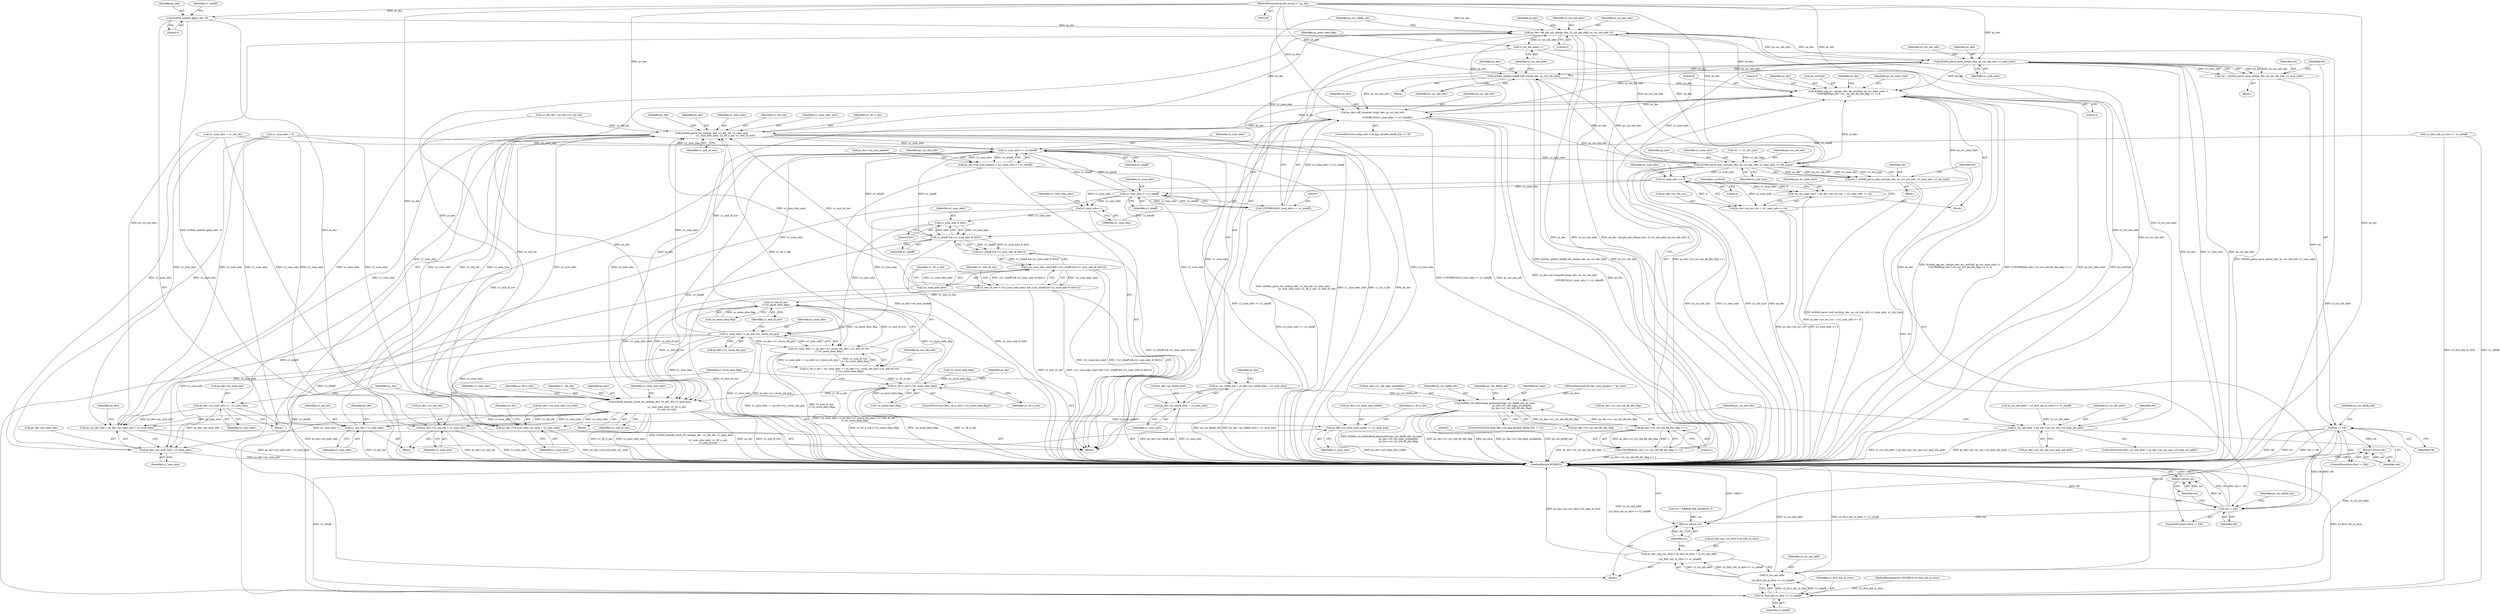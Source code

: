 digraph "0_Android_4a524d3a8ae9aa20c36430008e6bd429443f8f1d_0@API" {
"1000179" [label="(Call,ih264d_update_qp(ps_dec, 0))"];
"1000130" [label="(MethodParameterIn,dec_struct_t * ps_dec)"];
"1000250" [label="(Call,ps_dec->pf_get_mb_info(ps_dec, i2_cur_mb_addr, ps_cur_mb_info, 0))"];
"1000362" [label="(Call,ih264d_parse_ipcm_mb(ps_dec, ps_cur_mb_info, u1_num_mbs))"];
"1000360" [label="(Call,ret = ih264d_parse_ipcm_mb(ps_dec, ps_cur_mb_info, u1_num_mbs))"];
"1000367" [label="(Call,ret != OK)"];
"1000370" [label="(Return,return ret;)"];
"1000387" [label="(Call,ret != OK)"];
"1000390" [label="(Return,return ret;)"];
"1000568" [label="(Return,return ret;)"];
"1000402" [label="(Call,ih264d_update_mbaff_left_nnz(ps_dec, ps_cur_mb_info))"];
"1000425" [label="(Call,ih264d_rep_mv_colz(ps_dec, &s_mvPred, ps_mv_nmb_start, 0,\n (UWORD8)(ps_dec->u1_cur_mb_fld_dec_flag << 1), 4,\n 4))"];
"1000453" [label="(Call,ps_dec->pf_compute_bs(ps_dec, ps_cur_mb_info,\n\n                                      (UWORD16)(u1_num_mbs >> u1_mbaff)))"];
"1000512" [label="(Call,ih264d_parse_tfr_nmb(ps_dec, u1_mb_idx, u1_num_mbs,\n                                     u1_num_mbs_next, u1_tfr_n_mb, u1_end_of_row))"];
"1000226" [label="(Call,ps_cur_mb_info = ps_dec->ps_nmb_info + u1_num_mbs)"];
"1000228" [label="(Call,ps_dec->ps_nmb_info + u1_num_mbs)"];
"1000233" [label="(Call,ps_dec->u4_num_mbs_cur_nmb = u1_num_mbs)"];
"1000242" [label="(Call,u1_num_mbs >> u1_mbaff)"];
"1000238" [label="(Call,ps_dec->u4_num_pmbair = (u1_num_mbs >> u1_mbaff))"];
"1000255" [label="(Call,ps_cur_deblk_mb = ps_dec->ps_deblk_mbn + u1_num_mbs)"];
"1000268" [label="(Call,ih264d_set_deblocking_parameters(ps_cur_deblk_mb, ps_slice,\n                                             ps_dec->u1_mb_ngbr_availablity,\n                                             ps_dec->u1_cur_mb_fld_dec_flag))"];
"1000433" [label="(Call,ps_dec->u1_cur_mb_fld_dec_flag << 1)"];
"1000431" [label="(Call,(UWORD8)(ps_dec->u1_cur_mb_fld_dec_flag << 1))"];
"1000257" [label="(Call,ps_dec->ps_deblk_mbn + u1_num_mbs)"];
"1000381" [label="(Call,ih264d_parse_imb_cavlc(ps_dec, ps_cur_mb_info, u1_num_mbs, u1_mb_type))"];
"1000379" [label="(Call,ret = ih264d_parse_imb_cavlc(ps_dec, ps_cur_mb_info, u1_num_mbs, u1_mb_type))"];
"1000419" [label="(Call,u1_num_mbs << 4)"];
"1000413" [label="(Call,*ps_mv_nmb_start = ps_dec->ps_mv_cur + (u1_num_mbs << 4))"];
"1000415" [label="(Call,ps_dec->ps_mv_cur + (u1_num_mbs << 4))"];
"1000458" [label="(Call,u1_num_mbs >> u1_mbaff)"];
"1000456" [label="(Call,(UWORD16)(u1_num_mbs >> u1_mbaff))"];
"1000461" [label="(Call,u1_num_mbs++)"];
"1000480" [label="(Call,u1_num_mbs & 0x01)"];
"1000478" [label="(Call,u1_mbaff && (u1_num_mbs & 0x01))"];
"1000477" [label="(Call,!(u1_mbaff && (u1_num_mbs & 0x01)))"];
"1000474" [label="(Call,(!u1_num_mbs_next) && (!(u1_mbaff && (u1_num_mbs & 0x01))))"];
"1000472" [label="(Call,u1_end_of_row = (!u1_num_mbs_next) && (!(u1_mbaff && (u1_num_mbs & 0x01))))"];
"1000491" [label="(Call,u1_end_of_row\n || (!uc_more_data_flag))"];
"1000485" [label="(Call,(u1_num_mbs == ps_dec->u1_recon_mb_grp) || u1_end_of_row\n || (!uc_more_data_flag))"];
"1000483" [label="(Call,u1_tfr_n_mb = (u1_num_mbs == ps_dec->u1_recon_mb_grp) || u1_end_of_row\n || (!uc_more_data_flag))"];
"1000502" [label="(Call,u1_tfr_n_mb || (!uc_more_data_flag))"];
"1000526" [label="(Call,ih264d_decode_recon_tfr_nmb(ps_dec, u1_mb_idx, u1_num_mbs,\n\n                                             u1_num_mbs_next, u1_tfr_n_mb,\n                                             u1_end_of_row))"];
"1000533" [label="(Call,ps_dec->u2_total_mbs_coded += u1_num_mbs)"];
"1000543" [label="(Call,u1_mb_idx = u1_num_mbs)"];
"1000546" [label="(Call,ps_dec->u1_mb_idx = u1_num_mbs)"];
"1000565" [label="(Call,u2_first_mb_in_slice << u1_mbaff)"];
"1000563" [label="(Call,i2_cur_mb_addr\n\n - (u2_first_mb_in_slice << u1_mbaff))"];
"1000557" [label="(Call,ps_dec->ps_cur_slice->u4_mbs_in_slice = i2_cur_mb_addr\n\n - (u2_first_mb_in_slice << u1_mbaff))"];
"1000486" [label="(Call,u1_num_mbs == ps_dec->u1_recon_mb_grp)"];
"1000519" [label="(Call,ps_dec->ps_nmb_info +=  u1_num_mbs)"];
"1000405" [label="(Call,i2_cur_mb_addr++)"];
"1000214" [label="(Call,i2_cur_mb_addr > ps_dec->ps_cur_sps->u2_max_mb_addr)"];
"1000404" [label="(Identifier,ps_cur_mb_info)"];
"1000381" [label="(Call,ih264d_parse_imb_cavlc(ps_dec, ps_cur_mb_info, u1_num_mbs, u1_mb_type))"];
"1000244" [label="(Identifier,u1_mbaff)"];
"1000484" [label="(Identifier,u1_tfr_n_mb)"];
"1000228" [label="(Call,ps_dec->ps_nmb_info + u1_num_mbs)"];
"1000180" [label="(Identifier,ps_dec)"];
"1000481" [label="(Identifier,u1_num_mbs)"];
"1000363" [label="(Identifier,ps_dec)"];
"1000566" [label="(Identifier,u2_first_mb_in_slice)"];
"1000235" [label="(Identifier,ps_dec)"];
"1000570" [label="(MethodReturn,WORD32)"];
"1000462" [label="(Identifier,u1_num_mbs)"];
"1000251" [label="(Identifier,ps_dec)"];
"1000386" [label="(ControlStructure,if(ret != OK))"];
"1000472" [label="(Call,u1_end_of_row = (!u1_num_mbs_next) && (!(u1_mbaff && (u1_num_mbs & 0x01))))"];
"1000456" [label="(Call,(UWORD16)(u1_num_mbs >> u1_mbaff))"];
"1000447" [label="(ControlStructure,if(ps_dec->u4_app_disable_deblk_frm == 0))"];
"1000497" [label="(Identifier,ps_cur_mb_info)"];
"1000258" [label="(Call,ps_dec->ps_deblk_mbn)"];
"1000478" [label="(Call,u1_mbaff && (u1_num_mbs & 0x01))"];
"1000411" [label="(Block,)"];
"1000192" [label="(Call,u1_num_mbs = u1_mb_idx)"];
"1000257" [label="(Call,ps_dec->ps_deblk_mbn + u1_num_mbs)"];
"1000239" [label="(Call,ps_dec->u4_num_pmbair)"];
"1000216" [label="(Call,ps_dec->ps_cur_sps->u2_max_mb_addr)"];
"1000370" [label="(Return,return ret;)"];
"1000439" [label="(Literal,4)"];
"1000458" [label="(Call,u1_num_mbs >> u1_mbaff)"];
"1000513" [label="(Identifier,ps_dec)"];
"1000378" [label="(Block,)"];
"1000546" [label="(Call,ps_dec->u1_mb_idx = u1_num_mbs)"];
"1000198" [label="(Call,i2_cur_mb_addr = u2_first_mb_in_slice << u1_mbaff)"];
"1000394" [label="(Identifier,ps_cur_deblk_mb)"];
"1000215" [label="(Identifier,i2_cur_mb_addr)"];
"1000413" [label="(Call,*ps_mv_nmb_start = ps_dec->ps_mv_cur + (u1_num_mbs << 4))"];
"1000486" [label="(Call,u1_num_mbs == ps_dec->u1_recon_mb_grp)"];
"1000364" [label="(Identifier,ps_cur_mb_info)"];
"1000427" [label="(Call,&s_mvPred)"];
"1000567" [label="(Identifier,u1_mbaff)"];
"1000544" [label="(Identifier,u1_mb_idx)"];
"1000551" [label="(Identifier,uc_more_data_flag)"];
"1000488" [label="(Call,ps_dec->u1_recon_mb_grp)"];
"1000543" [label="(Call,u1_mb_idx = u1_num_mbs)"];
"1000181" [label="(Literal,0)"];
"1000455" [label="(Identifier,ps_cur_mb_info)"];
"1000519" [label="(Call,ps_dec->ps_nmb_info +=  u1_num_mbs)"];
"1000477" [label="(Call,!(u1_mbaff && (u1_num_mbs & 0x01)))"];
"1000515" [label="(Identifier,u1_num_mbs)"];
"1000502" [label="(Call,u1_tfr_n_mb || (!uc_more_data_flag))"];
"1000385" [label="(Identifier,u1_mb_type)"];
"1000213" [label="(ControlStructure,if(i2_cur_mb_addr > ps_dec->ps_cur_sps->u2_max_mb_addr))"];
"1000514" [label="(Identifier,u1_mb_idx)"];
"1000424" [label="(Identifier,s_mvPred)"];
"1000226" [label="(Call,ps_cur_mb_info = ps_dec->ps_nmb_info + u1_num_mbs)"];
"1000391" [label="(Identifier,ret)"];
"1000183" [label="(Identifier,u1_mbaff)"];
"1000516" [label="(Identifier,u1_num_mbs_next)"];
"1000242" [label="(Call,u1_num_mbs >> u1_mbaff)"];
"1000408" [label="(Identifier,uc_more_data_flag)"];
"1000265" [label="(Identifier,ps_dec)"];
"1000405" [label="(Call,i2_cur_mb_addr++)"];
"1000261" [label="(Identifier,u1_num_mbs)"];
"1000491" [label="(Call,u1_end_of_row\n || (!uc_more_data_flag))"];
"1000520" [label="(Call,ps_dec->ps_nmb_info)"];
"1000558" [label="(Call,ps_dec->ps_cur_slice->u4_mbs_in_slice)"];
"1000233" [label="(Call,ps_dec->u4_num_mbs_cur_nmb = u1_num_mbs)"];
"1000512" [label="(Call,ih264d_parse_tfr_nmb(ps_dec, u1_mb_idx, u1_num_mbs,\n                                     u1_num_mbs_next, u1_tfr_n_mb, u1_end_of_row))"];
"1000232" [label="(Identifier,u1_num_mbs)"];
"1000240" [label="(Identifier,ps_dec)"];
"1000222" [label="(Call,ret = ERROR_MB_ADDRESS_T)"];
"1000415" [label="(Call,ps_dec->ps_mv_cur + (u1_num_mbs << 4))"];
"1000475" [label="(Call,!u1_num_mbs_next)"];
"1000229" [label="(Call,ps_dec->ps_nmb_info)"];
"1000252" [label="(Identifier,i2_cur_mb_addr)"];
"1000274" [label="(Call,ps_dec->u1_cur_mb_fld_dec_flag)"];
"1000366" [label="(ControlStructure,if(ret != OK))"];
"1000557" [label="(Call,ps_dec->ps_cur_slice->u4_mbs_in_slice = i2_cur_mb_addr\n\n - (u2_first_mb_in_slice << u1_mbaff))"];
"1000431" [label="(Call,(UWORD8)(ps_dec->u1_cur_mb_fld_dec_flag << 1))"];
"1000532" [label="(Identifier,u1_end_of_row)"];
"1000473" [label="(Identifier,u1_end_of_row)"];
"1000238" [label="(Call,ps_dec->u4_num_pmbair = (u1_num_mbs >> u1_mbaff))"];
"1000132" [label="(MethodParameterIn,UWORD16 u2_first_mb_in_slice)"];
"1000214" [label="(Call,i2_cur_mb_addr > ps_dec->ps_cur_sps->u2_max_mb_addr)"];
"1000204" [label="(Block,)"];
"1000430" [label="(Literal,0)"];
"1000234" [label="(Call,ps_dec->u4_num_mbs_cur_nmb)"];
"1000269" [label="(Identifier,ps_cur_deblk_mb)"];
"1000474" [label="(Call,(!u1_num_mbs_next) && (!(u1_mbaff && (u1_num_mbs & 0x01))))"];
"1000255" [label="(Call,ps_cur_deblk_mb = ps_dec->ps_deblk_mbn + u1_num_mbs)"];
"1000256" [label="(Identifier,ps_cur_deblk_mb)"];
"1000352" [label="(Block,)"];
"1000460" [label="(Identifier,u1_mbaff)"];
"1000279" [label="(Identifier,ps_cur_deblk_mb)"];
"1000250" [label="(Call,ps_dec->pf_get_mb_info(ps_dec, i2_cur_mb_addr, ps_cur_mb_info, 0))"];
"1000459" [label="(Identifier,u1_num_mbs)"];
"1000501" [label="(ControlStructure,if(u1_tfr_n_mb || (!uc_more_data_flag)))"];
"1000499" [label="(Call,!uc_more_data_flag)"];
"1000416" [label="(Call,ps_dec->ps_mv_cur)"];
"1000503" [label="(Identifier,u1_tfr_n_mb)"];
"1000569" [label="(Identifier,ret)"];
"1000262" [label="(ControlStructure,if(ps_dec->u4_app_disable_deblk_frm == 0))"];
"1000426" [label="(Identifier,ps_dec)"];
"1000550" [label="(Identifier,u1_num_mbs)"];
"1000365" [label="(Identifier,u1_num_mbs)"];
"1000483" [label="(Call,u1_tfr_n_mb = (u1_num_mbs == ps_dec->u1_recon_mb_grp) || u1_end_of_row\n || (!uc_more_data_flag))"];
"1000438" [label="(Literal,4)"];
"1000362" [label="(Call,ih264d_parse_ipcm_mb(ps_dec, ps_cur_mb_info, u1_num_mbs))"];
"1000563" [label="(Call,i2_cur_mb_addr\n\n - (u2_first_mb_in_slice << u1_mbaff))"];
"1000565" [label="(Call,u2_first_mb_in_slice << u1_mbaff)"];
"1000237" [label="(Identifier,u1_num_mbs)"];
"1000268" [label="(Call,ih264d_set_deblocking_parameters(ps_cur_deblk_mb, ps_slice,\n                                             ps_dec->u1_mb_ngbr_availablity,\n                                             ps_dec->u1_cur_mb_fld_dec_flag))"];
"1000537" [label="(Identifier,u1_num_mbs)"];
"1000443" [label="(Identifier,ps_dec)"];
"1000504" [label="(Call,!uc_more_data_flag)"];
"1000387" [label="(Call,ret != OK)"];
"1000539" [label="(Identifier,u1_tfr_n_mb)"];
"1000545" [label="(Identifier,u1_num_mbs)"];
"1000253" [label="(Identifier,ps_cur_mb_info)"];
"1000374" [label="(Identifier,ps_cur_deblk_mb)"];
"1000270" [label="(Identifier,ps_slice)"];
"1000223" [label="(Identifier,ret)"];
"1000464" [label="(Identifier,u1_num_mbs_next)"];
"1000421" [label="(Literal,4)"];
"1000254" [label="(Literal,0)"];
"1000349" [label="(Call,25 == u1_mb_type)"];
"1000383" [label="(Identifier,ps_cur_mb_info)"];
"1000493" [label="(Call,!uc_more_data_flag)"];
"1000511" [label="(Block,)"];
"1000382" [label="(Identifier,ps_dec)"];
"1000530" [label="(Identifier,u1_num_mbs_next)"];
"1000425" [label="(Call,ih264d_rep_mv_colz(ps_dec, &s_mvPred, ps_mv_nmb_start, 0,\n (UWORD8)(ps_dec->u1_cur_mb_fld_dec_flag << 1), 4,\n 4))"];
"1000371" [label="(Identifier,ret)"];
"1000367" [label="(Call,ret != OK)"];
"1000492" [label="(Identifier,u1_end_of_row)"];
"1000187" [label="(Call,u1_mb_idx = ps_dec->u1_mb_idx)"];
"1000564" [label="(Identifier,i2_cur_mb_addr)"];
"1000479" [label="(Identifier,u1_mbaff)"];
"1000414" [label="(Identifier,ps_mv_nmb_start)"];
"1000547" [label="(Call,ps_dec->u1_mb_idx)"];
"1000433" [label="(Call,ps_dec->u1_cur_mb_fld_dec_flag << 1)"];
"1000437" [label="(Literal,1)"];
"1000360" [label="(Call,ret = ih264d_parse_ipcm_mb(ps_dec, ps_cur_mb_info, u1_num_mbs))"];
"1000509" [label="(Identifier,ps_dec)"];
"1000390" [label="(Return,return ret;)"];
"1000403" [label="(Identifier,ps_dec)"];
"1000548" [label="(Identifier,ps_dec)"];
"1000487" [label="(Identifier,u1_num_mbs)"];
"1000380" [label="(Identifier,ret)"];
"1000454" [label="(Identifier,ps_dec)"];
"1000243" [label="(Identifier,u1_num_mbs)"];
"1000506" [label="(Block,)"];
"1000361" [label="(Identifier,ret)"];
"1000529" [label="(Identifier,u1_num_mbs)"];
"1000533" [label="(Call,ps_dec->u2_total_mbs_coded += u1_num_mbs)"];
"1000480" [label="(Call,u1_num_mbs & 0x01)"];
"1000531" [label="(Identifier,u1_tfr_n_mb)"];
"1000369" [label="(Identifier,OK)"];
"1000384" [label="(Identifier,u1_num_mbs)"];
"1000526" [label="(Call,ih264d_decode_recon_tfr_nmb(ps_dec, u1_mb_idx, u1_num_mbs,\n\n                                             u1_num_mbs_next, u1_tfr_n_mb,\n                                             u1_end_of_row))"];
"1000534" [label="(Call,ps_dec->u2_total_mbs_coded)"];
"1000200" [label="(Call,u2_first_mb_in_slice << u1_mbaff)"];
"1000528" [label="(Identifier,u1_mb_idx)"];
"1000227" [label="(Identifier,ps_cur_mb_info)"];
"1000527" [label="(Identifier,ps_dec)"];
"1000525" [label="(Block,)"];
"1000517" [label="(Identifier,u1_tfr_n_mb)"];
"1000406" [label="(Identifier,i2_cur_mb_addr)"];
"1000131" [label="(MethodParameterIn,dec_slice_params_t * ps_slice)"];
"1000133" [label="(Block,)"];
"1000485" [label="(Call,(u1_num_mbs == ps_dec->u1_recon_mb_grp) || u1_end_of_row\n || (!uc_more_data_flag))"];
"1000401" [label="(Block,)"];
"1000523" [label="(Identifier,u1_num_mbs)"];
"1000429" [label="(Identifier,ps_mv_nmb_start)"];
"1000271" [label="(Call,ps_dec->u1_mb_ngbr_availablity)"];
"1000540" [label="(Call,u1_num_mbs = 0)"];
"1000461" [label="(Call,u1_num_mbs++)"];
"1000420" [label="(Identifier,u1_num_mbs)"];
"1000247" [label="(Identifier,ps_cur_mb_info)"];
"1000521" [label="(Identifier,ps_dec)"];
"1000535" [label="(Identifier,ps_dec)"];
"1000453" [label="(Call,ps_dec->pf_compute_bs(ps_dec, ps_cur_mb_info,\n\n                                      (UWORD16)(u1_num_mbs >> u1_mbaff)))"];
"1000419" [label="(Call,u1_num_mbs << 4)"];
"1000482" [label="(Literal,0x01)"];
"1000388" [label="(Identifier,ret)"];
"1000130" [label="(MethodParameterIn,dec_struct_t * ps_dec)"];
"1000389" [label="(Identifier,OK)"];
"1000434" [label="(Call,ps_dec->u1_cur_mb_fld_dec_flag)"];
"1000402" [label="(Call,ih264d_update_mbaff_left_nnz(ps_dec, ps_cur_mb_info))"];
"1000568" [label="(Return,return ret;)"];
"1000179" [label="(Call,ih264d_update_qp(ps_dec, 0))"];
"1000379" [label="(Call,ret = ih264d_parse_imb_cavlc(ps_dec, ps_cur_mb_info, u1_num_mbs, u1_mb_type))"];
"1000368" [label="(Identifier,ret)"];
"1000518" [label="(Identifier,u1_end_of_row)"];
"1000179" -> "1000133"  [label="AST: "];
"1000179" -> "1000181"  [label="CFG: "];
"1000180" -> "1000179"  [label="AST: "];
"1000181" -> "1000179"  [label="AST: "];
"1000183" -> "1000179"  [label="CFG: "];
"1000179" -> "1000570"  [label="DDG: ih264d_update_qp(ps_dec, 0)"];
"1000179" -> "1000570"  [label="DDG: ps_dec"];
"1000130" -> "1000179"  [label="DDG: ps_dec"];
"1000179" -> "1000250"  [label="DDG: ps_dec"];
"1000130" -> "1000129"  [label="AST: "];
"1000130" -> "1000570"  [label="DDG: ps_dec"];
"1000130" -> "1000250"  [label="DDG: ps_dec"];
"1000130" -> "1000362"  [label="DDG: ps_dec"];
"1000130" -> "1000381"  [label="DDG: ps_dec"];
"1000130" -> "1000402"  [label="DDG: ps_dec"];
"1000130" -> "1000425"  [label="DDG: ps_dec"];
"1000130" -> "1000453"  [label="DDG: ps_dec"];
"1000130" -> "1000512"  [label="DDG: ps_dec"];
"1000130" -> "1000526"  [label="DDG: ps_dec"];
"1000250" -> "1000204"  [label="AST: "];
"1000250" -> "1000254"  [label="CFG: "];
"1000251" -> "1000250"  [label="AST: "];
"1000252" -> "1000250"  [label="AST: "];
"1000253" -> "1000250"  [label="AST: "];
"1000254" -> "1000250"  [label="AST: "];
"1000256" -> "1000250"  [label="CFG: "];
"1000250" -> "1000570"  [label="DDG: ps_dec"];
"1000250" -> "1000570"  [label="DDG: ps_cur_mb_info"];
"1000250" -> "1000570"  [label="DDG: i2_cur_mb_addr"];
"1000250" -> "1000570"  [label="DDG: ps_dec->pf_get_mb_info(ps_dec, i2_cur_mb_addr, ps_cur_mb_info, 0)"];
"1000512" -> "1000250"  [label="DDG: ps_dec"];
"1000425" -> "1000250"  [label="DDG: ps_dec"];
"1000526" -> "1000250"  [label="DDG: ps_dec"];
"1000453" -> "1000250"  [label="DDG: ps_dec"];
"1000214" -> "1000250"  [label="DDG: i2_cur_mb_addr"];
"1000226" -> "1000250"  [label="DDG: ps_cur_mb_info"];
"1000250" -> "1000362"  [label="DDG: ps_dec"];
"1000250" -> "1000362"  [label="DDG: ps_cur_mb_info"];
"1000250" -> "1000381"  [label="DDG: ps_dec"];
"1000250" -> "1000381"  [label="DDG: ps_cur_mb_info"];
"1000250" -> "1000405"  [label="DDG: i2_cur_mb_addr"];
"1000362" -> "1000360"  [label="AST: "];
"1000362" -> "1000365"  [label="CFG: "];
"1000363" -> "1000362"  [label="AST: "];
"1000364" -> "1000362"  [label="AST: "];
"1000365" -> "1000362"  [label="AST: "];
"1000360" -> "1000362"  [label="CFG: "];
"1000362" -> "1000570"  [label="DDG: u1_num_mbs"];
"1000362" -> "1000570"  [label="DDG: ps_cur_mb_info"];
"1000362" -> "1000570"  [label="DDG: ps_dec"];
"1000362" -> "1000360"  [label="DDG: ps_dec"];
"1000362" -> "1000360"  [label="DDG: ps_cur_mb_info"];
"1000362" -> "1000360"  [label="DDG: u1_num_mbs"];
"1000242" -> "1000362"  [label="DDG: u1_num_mbs"];
"1000362" -> "1000402"  [label="DDG: ps_dec"];
"1000362" -> "1000402"  [label="DDG: ps_cur_mb_info"];
"1000362" -> "1000419"  [label="DDG: u1_num_mbs"];
"1000362" -> "1000425"  [label="DDG: ps_dec"];
"1000362" -> "1000453"  [label="DDG: ps_cur_mb_info"];
"1000360" -> "1000352"  [label="AST: "];
"1000361" -> "1000360"  [label="AST: "];
"1000368" -> "1000360"  [label="CFG: "];
"1000360" -> "1000570"  [label="DDG: ih264d_parse_ipcm_mb(ps_dec, ps_cur_mb_info, u1_num_mbs)"];
"1000360" -> "1000367"  [label="DDG: ret"];
"1000367" -> "1000366"  [label="AST: "];
"1000367" -> "1000369"  [label="CFG: "];
"1000368" -> "1000367"  [label="AST: "];
"1000369" -> "1000367"  [label="AST: "];
"1000371" -> "1000367"  [label="CFG: "];
"1000374" -> "1000367"  [label="CFG: "];
"1000367" -> "1000570"  [label="DDG: OK"];
"1000367" -> "1000570"  [label="DDG: ret"];
"1000367" -> "1000570"  [label="DDG: ret != OK"];
"1000387" -> "1000367"  [label="DDG: OK"];
"1000367" -> "1000370"  [label="DDG: ret"];
"1000367" -> "1000387"  [label="DDG: OK"];
"1000367" -> "1000568"  [label="DDG: ret"];
"1000370" -> "1000366"  [label="AST: "];
"1000370" -> "1000371"  [label="CFG: "];
"1000371" -> "1000370"  [label="AST: "];
"1000570" -> "1000370"  [label="CFG: "];
"1000370" -> "1000570"  [label="DDG: <RET>"];
"1000371" -> "1000370"  [label="DDG: ret"];
"1000387" -> "1000386"  [label="AST: "];
"1000387" -> "1000389"  [label="CFG: "];
"1000388" -> "1000387"  [label="AST: "];
"1000389" -> "1000387"  [label="AST: "];
"1000391" -> "1000387"  [label="CFG: "];
"1000394" -> "1000387"  [label="CFG: "];
"1000387" -> "1000570"  [label="DDG: OK"];
"1000387" -> "1000570"  [label="DDG: ret"];
"1000387" -> "1000570"  [label="DDG: ret != OK"];
"1000379" -> "1000387"  [label="DDG: ret"];
"1000387" -> "1000390"  [label="DDG: ret"];
"1000387" -> "1000568"  [label="DDG: ret"];
"1000390" -> "1000386"  [label="AST: "];
"1000390" -> "1000391"  [label="CFG: "];
"1000391" -> "1000390"  [label="AST: "];
"1000570" -> "1000390"  [label="CFG: "];
"1000390" -> "1000570"  [label="DDG: <RET>"];
"1000391" -> "1000390"  [label="DDG: ret"];
"1000568" -> "1000133"  [label="AST: "];
"1000568" -> "1000569"  [label="CFG: "];
"1000569" -> "1000568"  [label="AST: "];
"1000570" -> "1000568"  [label="CFG: "];
"1000568" -> "1000570"  [label="DDG: <RET>"];
"1000569" -> "1000568"  [label="DDG: ret"];
"1000222" -> "1000568"  [label="DDG: ret"];
"1000402" -> "1000401"  [label="AST: "];
"1000402" -> "1000404"  [label="CFG: "];
"1000403" -> "1000402"  [label="AST: "];
"1000404" -> "1000402"  [label="AST: "];
"1000406" -> "1000402"  [label="CFG: "];
"1000402" -> "1000570"  [label="DDG: ps_cur_mb_info"];
"1000402" -> "1000570"  [label="DDG: ih264d_update_mbaff_left_nnz(ps_dec, ps_cur_mb_info)"];
"1000381" -> "1000402"  [label="DDG: ps_dec"];
"1000381" -> "1000402"  [label="DDG: ps_cur_mb_info"];
"1000402" -> "1000425"  [label="DDG: ps_dec"];
"1000402" -> "1000453"  [label="DDG: ps_cur_mb_info"];
"1000425" -> "1000411"  [label="AST: "];
"1000425" -> "1000439"  [label="CFG: "];
"1000426" -> "1000425"  [label="AST: "];
"1000427" -> "1000425"  [label="AST: "];
"1000429" -> "1000425"  [label="AST: "];
"1000430" -> "1000425"  [label="AST: "];
"1000431" -> "1000425"  [label="AST: "];
"1000438" -> "1000425"  [label="AST: "];
"1000439" -> "1000425"  [label="AST: "];
"1000443" -> "1000425"  [label="CFG: "];
"1000425" -> "1000570"  [label="DDG: &s_mvPred"];
"1000425" -> "1000570"  [label="DDG: ps_dec"];
"1000425" -> "1000570"  [label="DDG: ih264d_rep_mv_colz(ps_dec, &s_mvPred, ps_mv_nmb_start, 0,\n (UWORD8)(ps_dec->u1_cur_mb_fld_dec_flag << 1), 4,\n 4)"];
"1000425" -> "1000570"  [label="DDG: (UWORD8)(ps_dec->u1_cur_mb_fld_dec_flag << 1)"];
"1000425" -> "1000570"  [label="DDG: ps_mv_nmb_start"];
"1000381" -> "1000425"  [label="DDG: ps_dec"];
"1000413" -> "1000425"  [label="DDG: ps_mv_nmb_start"];
"1000431" -> "1000425"  [label="DDG: ps_dec->u1_cur_mb_fld_dec_flag << 1"];
"1000425" -> "1000453"  [label="DDG: ps_dec"];
"1000425" -> "1000512"  [label="DDG: ps_dec"];
"1000425" -> "1000526"  [label="DDG: ps_dec"];
"1000453" -> "1000447"  [label="AST: "];
"1000453" -> "1000456"  [label="CFG: "];
"1000454" -> "1000453"  [label="AST: "];
"1000455" -> "1000453"  [label="AST: "];
"1000456" -> "1000453"  [label="AST: "];
"1000462" -> "1000453"  [label="CFG: "];
"1000453" -> "1000570"  [label="DDG: ps_cur_mb_info"];
"1000453" -> "1000570"  [label="DDG: ps_dec->pf_compute_bs(ps_dec, ps_cur_mb_info,\n\n                                      (UWORD16)(u1_num_mbs >> u1_mbaff))"];
"1000453" -> "1000570"  [label="DDG: ps_dec"];
"1000453" -> "1000570"  [label="DDG: (UWORD16)(u1_num_mbs >> u1_mbaff)"];
"1000381" -> "1000453"  [label="DDG: ps_cur_mb_info"];
"1000456" -> "1000453"  [label="DDG: u1_num_mbs >> u1_mbaff"];
"1000453" -> "1000512"  [label="DDG: ps_dec"];
"1000453" -> "1000526"  [label="DDG: ps_dec"];
"1000512" -> "1000511"  [label="AST: "];
"1000512" -> "1000518"  [label="CFG: "];
"1000513" -> "1000512"  [label="AST: "];
"1000514" -> "1000512"  [label="AST: "];
"1000515" -> "1000512"  [label="AST: "];
"1000516" -> "1000512"  [label="AST: "];
"1000517" -> "1000512"  [label="AST: "];
"1000518" -> "1000512"  [label="AST: "];
"1000521" -> "1000512"  [label="CFG: "];
"1000512" -> "1000570"  [label="DDG: ps_dec"];
"1000512" -> "1000570"  [label="DDG: u1_end_of_row"];
"1000512" -> "1000570"  [label="DDG: u1_num_mbs_next"];
"1000512" -> "1000570"  [label="DDG: ih264d_parse_tfr_nmb(ps_dec, u1_mb_idx, u1_num_mbs,\n                                     u1_num_mbs_next, u1_tfr_n_mb, u1_end_of_row)"];
"1000512" -> "1000570"  [label="DDG: u1_tfr_n_mb"];
"1000512" -> "1000226"  [label="DDG: u1_num_mbs"];
"1000512" -> "1000228"  [label="DDG: u1_num_mbs"];
"1000512" -> "1000233"  [label="DDG: u1_num_mbs"];
"1000512" -> "1000242"  [label="DDG: u1_num_mbs"];
"1000543" -> "1000512"  [label="DDG: u1_mb_idx"];
"1000187" -> "1000512"  [label="DDG: u1_mb_idx"];
"1000486" -> "1000512"  [label="DDG: u1_num_mbs"];
"1000475" -> "1000512"  [label="DDG: u1_num_mbs_next"];
"1000502" -> "1000512"  [label="DDG: u1_tfr_n_mb"];
"1000472" -> "1000512"  [label="DDG: u1_end_of_row"];
"1000491" -> "1000512"  [label="DDG: u1_end_of_row"];
"1000512" -> "1000519"  [label="DDG: u1_num_mbs"];
"1000512" -> "1000533"  [label="DDG: u1_num_mbs"];
"1000512" -> "1000543"  [label="DDG: u1_num_mbs"];
"1000512" -> "1000546"  [label="DDG: u1_num_mbs"];
"1000226" -> "1000204"  [label="AST: "];
"1000226" -> "1000228"  [label="CFG: "];
"1000227" -> "1000226"  [label="AST: "];
"1000228" -> "1000226"  [label="AST: "];
"1000235" -> "1000226"  [label="CFG: "];
"1000226" -> "1000570"  [label="DDG: ps_dec->ps_nmb_info + u1_num_mbs"];
"1000519" -> "1000226"  [label="DDG: ps_dec->ps_nmb_info"];
"1000192" -> "1000226"  [label="DDG: u1_num_mbs"];
"1000486" -> "1000226"  [label="DDG: u1_num_mbs"];
"1000540" -> "1000226"  [label="DDG: u1_num_mbs"];
"1000526" -> "1000226"  [label="DDG: u1_num_mbs"];
"1000228" -> "1000232"  [label="CFG: "];
"1000229" -> "1000228"  [label="AST: "];
"1000232" -> "1000228"  [label="AST: "];
"1000228" -> "1000570"  [label="DDG: ps_dec->ps_nmb_info"];
"1000519" -> "1000228"  [label="DDG: ps_dec->ps_nmb_info"];
"1000192" -> "1000228"  [label="DDG: u1_num_mbs"];
"1000486" -> "1000228"  [label="DDG: u1_num_mbs"];
"1000540" -> "1000228"  [label="DDG: u1_num_mbs"];
"1000526" -> "1000228"  [label="DDG: u1_num_mbs"];
"1000233" -> "1000204"  [label="AST: "];
"1000233" -> "1000237"  [label="CFG: "];
"1000234" -> "1000233"  [label="AST: "];
"1000237" -> "1000233"  [label="AST: "];
"1000240" -> "1000233"  [label="CFG: "];
"1000233" -> "1000570"  [label="DDG: ps_dec->u4_num_mbs_cur_nmb"];
"1000192" -> "1000233"  [label="DDG: u1_num_mbs"];
"1000486" -> "1000233"  [label="DDG: u1_num_mbs"];
"1000540" -> "1000233"  [label="DDG: u1_num_mbs"];
"1000526" -> "1000233"  [label="DDG: u1_num_mbs"];
"1000242" -> "1000238"  [label="AST: "];
"1000242" -> "1000244"  [label="CFG: "];
"1000243" -> "1000242"  [label="AST: "];
"1000244" -> "1000242"  [label="AST: "];
"1000238" -> "1000242"  [label="CFG: "];
"1000242" -> "1000570"  [label="DDG: u1_mbaff"];
"1000242" -> "1000238"  [label="DDG: u1_num_mbs"];
"1000242" -> "1000238"  [label="DDG: u1_mbaff"];
"1000192" -> "1000242"  [label="DDG: u1_num_mbs"];
"1000486" -> "1000242"  [label="DDG: u1_num_mbs"];
"1000540" -> "1000242"  [label="DDG: u1_num_mbs"];
"1000526" -> "1000242"  [label="DDG: u1_num_mbs"];
"1000458" -> "1000242"  [label="DDG: u1_mbaff"];
"1000478" -> "1000242"  [label="DDG: u1_mbaff"];
"1000200" -> "1000242"  [label="DDG: u1_mbaff"];
"1000242" -> "1000255"  [label="DDG: u1_num_mbs"];
"1000242" -> "1000257"  [label="DDG: u1_num_mbs"];
"1000242" -> "1000381"  [label="DDG: u1_num_mbs"];
"1000242" -> "1000458"  [label="DDG: u1_mbaff"];
"1000242" -> "1000478"  [label="DDG: u1_mbaff"];
"1000242" -> "1000565"  [label="DDG: u1_mbaff"];
"1000238" -> "1000204"  [label="AST: "];
"1000239" -> "1000238"  [label="AST: "];
"1000247" -> "1000238"  [label="CFG: "];
"1000238" -> "1000570"  [label="DDG: ps_dec->u4_num_pmbair"];
"1000238" -> "1000570"  [label="DDG: u1_num_mbs >> u1_mbaff"];
"1000255" -> "1000204"  [label="AST: "];
"1000255" -> "1000257"  [label="CFG: "];
"1000256" -> "1000255"  [label="AST: "];
"1000257" -> "1000255"  [label="AST: "];
"1000265" -> "1000255"  [label="CFG: "];
"1000255" -> "1000570"  [label="DDG: ps_dec->ps_deblk_mbn + u1_num_mbs"];
"1000255" -> "1000570"  [label="DDG: ps_cur_deblk_mb"];
"1000255" -> "1000268"  [label="DDG: ps_cur_deblk_mb"];
"1000268" -> "1000262"  [label="AST: "];
"1000268" -> "1000274"  [label="CFG: "];
"1000269" -> "1000268"  [label="AST: "];
"1000270" -> "1000268"  [label="AST: "];
"1000271" -> "1000268"  [label="AST: "];
"1000274" -> "1000268"  [label="AST: "];
"1000279" -> "1000268"  [label="CFG: "];
"1000268" -> "1000570"  [label="DDG: ps_cur_deblk_mb"];
"1000268" -> "1000570"  [label="DDG: ih264d_set_deblocking_parameters(ps_cur_deblk_mb, ps_slice,\n                                             ps_dec->u1_mb_ngbr_availablity,\n                                             ps_dec->u1_cur_mb_fld_dec_flag)"];
"1000268" -> "1000570"  [label="DDG: ps_dec->u1_cur_mb_fld_dec_flag"];
"1000268" -> "1000570"  [label="DDG: ps_slice"];
"1000268" -> "1000570"  [label="DDG: ps_dec->u1_mb_ngbr_availablity"];
"1000131" -> "1000268"  [label="DDG: ps_slice"];
"1000433" -> "1000268"  [label="DDG: ps_dec->u1_cur_mb_fld_dec_flag"];
"1000268" -> "1000433"  [label="DDG: ps_dec->u1_cur_mb_fld_dec_flag"];
"1000433" -> "1000431"  [label="AST: "];
"1000433" -> "1000437"  [label="CFG: "];
"1000434" -> "1000433"  [label="AST: "];
"1000437" -> "1000433"  [label="AST: "];
"1000431" -> "1000433"  [label="CFG: "];
"1000433" -> "1000570"  [label="DDG: ps_dec->u1_cur_mb_fld_dec_flag"];
"1000433" -> "1000431"  [label="DDG: ps_dec->u1_cur_mb_fld_dec_flag"];
"1000433" -> "1000431"  [label="DDG: 1"];
"1000432" -> "1000431"  [label="AST: "];
"1000438" -> "1000431"  [label="CFG: "];
"1000431" -> "1000570"  [label="DDG: ps_dec->u1_cur_mb_fld_dec_flag << 1"];
"1000257" -> "1000261"  [label="CFG: "];
"1000258" -> "1000257"  [label="AST: "];
"1000261" -> "1000257"  [label="AST: "];
"1000257" -> "1000570"  [label="DDG: ps_dec->ps_deblk_mbn"];
"1000257" -> "1000570"  [label="DDG: u1_num_mbs"];
"1000381" -> "1000379"  [label="AST: "];
"1000381" -> "1000385"  [label="CFG: "];
"1000382" -> "1000381"  [label="AST: "];
"1000383" -> "1000381"  [label="AST: "];
"1000384" -> "1000381"  [label="AST: "];
"1000385" -> "1000381"  [label="AST: "];
"1000379" -> "1000381"  [label="CFG: "];
"1000381" -> "1000570"  [label="DDG: ps_cur_mb_info"];
"1000381" -> "1000570"  [label="DDG: u1_num_mbs"];
"1000381" -> "1000570"  [label="DDG: ps_dec"];
"1000381" -> "1000570"  [label="DDG: u1_mb_type"];
"1000381" -> "1000379"  [label="DDG: ps_dec"];
"1000381" -> "1000379"  [label="DDG: ps_cur_mb_info"];
"1000381" -> "1000379"  [label="DDG: u1_num_mbs"];
"1000381" -> "1000379"  [label="DDG: u1_mb_type"];
"1000349" -> "1000381"  [label="DDG: u1_mb_type"];
"1000381" -> "1000419"  [label="DDG: u1_num_mbs"];
"1000379" -> "1000378"  [label="AST: "];
"1000380" -> "1000379"  [label="AST: "];
"1000388" -> "1000379"  [label="CFG: "];
"1000379" -> "1000570"  [label="DDG: ih264d_parse_imb_cavlc(ps_dec, ps_cur_mb_info, u1_num_mbs, u1_mb_type)"];
"1000419" -> "1000415"  [label="AST: "];
"1000419" -> "1000421"  [label="CFG: "];
"1000420" -> "1000419"  [label="AST: "];
"1000421" -> "1000419"  [label="AST: "];
"1000415" -> "1000419"  [label="CFG: "];
"1000419" -> "1000413"  [label="DDG: u1_num_mbs"];
"1000419" -> "1000413"  [label="DDG: 4"];
"1000419" -> "1000415"  [label="DDG: u1_num_mbs"];
"1000419" -> "1000415"  [label="DDG: 4"];
"1000419" -> "1000458"  [label="DDG: u1_num_mbs"];
"1000419" -> "1000461"  [label="DDG: u1_num_mbs"];
"1000413" -> "1000411"  [label="AST: "];
"1000413" -> "1000415"  [label="CFG: "];
"1000414" -> "1000413"  [label="AST: "];
"1000415" -> "1000413"  [label="AST: "];
"1000424" -> "1000413"  [label="CFG: "];
"1000413" -> "1000570"  [label="DDG: ps_dec->ps_mv_cur + (u1_num_mbs << 4)"];
"1000416" -> "1000415"  [label="AST: "];
"1000415" -> "1000570"  [label="DDG: ps_dec->ps_mv_cur"];
"1000415" -> "1000570"  [label="DDG: u1_num_mbs << 4"];
"1000458" -> "1000456"  [label="AST: "];
"1000458" -> "1000460"  [label="CFG: "];
"1000459" -> "1000458"  [label="AST: "];
"1000460" -> "1000458"  [label="AST: "];
"1000456" -> "1000458"  [label="CFG: "];
"1000458" -> "1000456"  [label="DDG: u1_num_mbs"];
"1000458" -> "1000456"  [label="DDG: u1_mbaff"];
"1000458" -> "1000461"  [label="DDG: u1_num_mbs"];
"1000458" -> "1000478"  [label="DDG: u1_mbaff"];
"1000458" -> "1000565"  [label="DDG: u1_mbaff"];
"1000457" -> "1000456"  [label="AST: "];
"1000456" -> "1000570"  [label="DDG: u1_num_mbs >> u1_mbaff"];
"1000461" -> "1000204"  [label="AST: "];
"1000461" -> "1000462"  [label="CFG: "];
"1000462" -> "1000461"  [label="AST: "];
"1000464" -> "1000461"  [label="CFG: "];
"1000461" -> "1000480"  [label="DDG: u1_num_mbs"];
"1000461" -> "1000486"  [label="DDG: u1_num_mbs"];
"1000480" -> "1000478"  [label="AST: "];
"1000480" -> "1000482"  [label="CFG: "];
"1000481" -> "1000480"  [label="AST: "];
"1000482" -> "1000480"  [label="AST: "];
"1000478" -> "1000480"  [label="CFG: "];
"1000480" -> "1000478"  [label="DDG: u1_num_mbs"];
"1000480" -> "1000478"  [label="DDG: 0x01"];
"1000480" -> "1000486"  [label="DDG: u1_num_mbs"];
"1000478" -> "1000477"  [label="AST: "];
"1000478" -> "1000479"  [label="CFG: "];
"1000479" -> "1000478"  [label="AST: "];
"1000477" -> "1000478"  [label="CFG: "];
"1000478" -> "1000570"  [label="DDG: u1_num_mbs & 0x01"];
"1000478" -> "1000477"  [label="DDG: u1_mbaff"];
"1000478" -> "1000477"  [label="DDG: u1_num_mbs & 0x01"];
"1000478" -> "1000565"  [label="DDG: u1_mbaff"];
"1000477" -> "1000474"  [label="AST: "];
"1000474" -> "1000477"  [label="CFG: "];
"1000477" -> "1000570"  [label="DDG: u1_mbaff && (u1_num_mbs & 0x01)"];
"1000477" -> "1000474"  [label="DDG: u1_mbaff && (u1_num_mbs & 0x01)"];
"1000474" -> "1000472"  [label="AST: "];
"1000474" -> "1000475"  [label="CFG: "];
"1000475" -> "1000474"  [label="AST: "];
"1000472" -> "1000474"  [label="CFG: "];
"1000474" -> "1000570"  [label="DDG: !(u1_mbaff && (u1_num_mbs & 0x01))"];
"1000474" -> "1000570"  [label="DDG: !u1_num_mbs_next"];
"1000474" -> "1000472"  [label="DDG: !u1_num_mbs_next"];
"1000474" -> "1000472"  [label="DDG: !(u1_mbaff && (u1_num_mbs & 0x01))"];
"1000475" -> "1000474"  [label="DDG: u1_num_mbs_next"];
"1000472" -> "1000204"  [label="AST: "];
"1000473" -> "1000472"  [label="AST: "];
"1000484" -> "1000472"  [label="CFG: "];
"1000472" -> "1000570"  [label="DDG: (!u1_num_mbs_next) && (!(u1_mbaff && (u1_num_mbs & 0x01)))"];
"1000472" -> "1000570"  [label="DDG: u1_end_of_row"];
"1000472" -> "1000491"  [label="DDG: u1_end_of_row"];
"1000472" -> "1000526"  [label="DDG: u1_end_of_row"];
"1000491" -> "1000485"  [label="AST: "];
"1000491" -> "1000492"  [label="CFG: "];
"1000491" -> "1000493"  [label="CFG: "];
"1000492" -> "1000491"  [label="AST: "];
"1000493" -> "1000491"  [label="AST: "];
"1000485" -> "1000491"  [label="CFG: "];
"1000491" -> "1000570"  [label="DDG: u1_end_of_row"];
"1000491" -> "1000485"  [label="DDG: u1_end_of_row"];
"1000491" -> "1000485"  [label="DDG: !uc_more_data_flag"];
"1000493" -> "1000491"  [label="DDG: uc_more_data_flag"];
"1000502" -> "1000491"  [label="DDG: !uc_more_data_flag"];
"1000491" -> "1000526"  [label="DDG: u1_end_of_row"];
"1000485" -> "1000483"  [label="AST: "];
"1000485" -> "1000486"  [label="CFG: "];
"1000486" -> "1000485"  [label="AST: "];
"1000483" -> "1000485"  [label="CFG: "];
"1000485" -> "1000570"  [label="DDG: u1_num_mbs == ps_dec->u1_recon_mb_grp"];
"1000485" -> "1000570"  [label="DDG: u1_end_of_row\n || (!uc_more_data_flag)"];
"1000485" -> "1000483"  [label="DDG: u1_num_mbs == ps_dec->u1_recon_mb_grp"];
"1000485" -> "1000483"  [label="DDG: u1_end_of_row\n || (!uc_more_data_flag)"];
"1000486" -> "1000485"  [label="DDG: u1_num_mbs"];
"1000486" -> "1000485"  [label="DDG: ps_dec->u1_recon_mb_grp"];
"1000483" -> "1000204"  [label="AST: "];
"1000484" -> "1000483"  [label="AST: "];
"1000497" -> "1000483"  [label="CFG: "];
"1000483" -> "1000570"  [label="DDG: (u1_num_mbs == ps_dec->u1_recon_mb_grp) || u1_end_of_row\n || (!uc_more_data_flag)"];
"1000483" -> "1000502"  [label="DDG: u1_tfr_n_mb"];
"1000502" -> "1000501"  [label="AST: "];
"1000502" -> "1000503"  [label="CFG: "];
"1000502" -> "1000504"  [label="CFG: "];
"1000503" -> "1000502"  [label="AST: "];
"1000504" -> "1000502"  [label="AST: "];
"1000551" -> "1000502"  [label="CFG: "];
"1000509" -> "1000502"  [label="CFG: "];
"1000502" -> "1000570"  [label="DDG: u1_tfr_n_mb"];
"1000502" -> "1000570"  [label="DDG: u1_tfr_n_mb || (!uc_more_data_flag)"];
"1000502" -> "1000570"  [label="DDG: !uc_more_data_flag"];
"1000504" -> "1000502"  [label="DDG: uc_more_data_flag"];
"1000499" -> "1000502"  [label="DDG: uc_more_data_flag"];
"1000502" -> "1000526"  [label="DDG: u1_tfr_n_mb"];
"1000526" -> "1000525"  [label="AST: "];
"1000526" -> "1000532"  [label="CFG: "];
"1000527" -> "1000526"  [label="AST: "];
"1000528" -> "1000526"  [label="AST: "];
"1000529" -> "1000526"  [label="AST: "];
"1000530" -> "1000526"  [label="AST: "];
"1000531" -> "1000526"  [label="AST: "];
"1000532" -> "1000526"  [label="AST: "];
"1000535" -> "1000526"  [label="CFG: "];
"1000526" -> "1000570"  [label="DDG: u1_tfr_n_mb"];
"1000526" -> "1000570"  [label="DDG: u1_num_mbs_next"];
"1000526" -> "1000570"  [label="DDG: ih264d_decode_recon_tfr_nmb(ps_dec, u1_mb_idx, u1_num_mbs,\n\n                                             u1_num_mbs_next, u1_tfr_n_mb,\n                                             u1_end_of_row)"];
"1000526" -> "1000570"  [label="DDG: ps_dec"];
"1000526" -> "1000570"  [label="DDG: u1_end_of_row"];
"1000543" -> "1000526"  [label="DDG: u1_mb_idx"];
"1000187" -> "1000526"  [label="DDG: u1_mb_idx"];
"1000486" -> "1000526"  [label="DDG: u1_num_mbs"];
"1000475" -> "1000526"  [label="DDG: u1_num_mbs_next"];
"1000526" -> "1000533"  [label="DDG: u1_num_mbs"];
"1000526" -> "1000543"  [label="DDG: u1_num_mbs"];
"1000526" -> "1000546"  [label="DDG: u1_num_mbs"];
"1000533" -> "1000506"  [label="AST: "];
"1000533" -> "1000537"  [label="CFG: "];
"1000534" -> "1000533"  [label="AST: "];
"1000537" -> "1000533"  [label="AST: "];
"1000539" -> "1000533"  [label="CFG: "];
"1000533" -> "1000570"  [label="DDG: ps_dec->u2_total_mbs_coded"];
"1000543" -> "1000506"  [label="AST: "];
"1000543" -> "1000545"  [label="CFG: "];
"1000544" -> "1000543"  [label="AST: "];
"1000545" -> "1000543"  [label="AST: "];
"1000548" -> "1000543"  [label="CFG: "];
"1000543" -> "1000570"  [label="DDG: u1_mb_idx"];
"1000540" -> "1000543"  [label="DDG: u1_num_mbs"];
"1000546" -> "1000506"  [label="AST: "];
"1000546" -> "1000550"  [label="CFG: "];
"1000547" -> "1000546"  [label="AST: "];
"1000550" -> "1000546"  [label="AST: "];
"1000551" -> "1000546"  [label="CFG: "];
"1000546" -> "1000570"  [label="DDG: u1_num_mbs"];
"1000546" -> "1000570"  [label="DDG: ps_dec->u1_mb_idx"];
"1000540" -> "1000546"  [label="DDG: u1_num_mbs"];
"1000565" -> "1000563"  [label="AST: "];
"1000565" -> "1000567"  [label="CFG: "];
"1000566" -> "1000565"  [label="AST: "];
"1000567" -> "1000565"  [label="AST: "];
"1000563" -> "1000565"  [label="CFG: "];
"1000565" -> "1000570"  [label="DDG: u2_first_mb_in_slice"];
"1000565" -> "1000570"  [label="DDG: u1_mbaff"];
"1000565" -> "1000563"  [label="DDG: u2_first_mb_in_slice"];
"1000565" -> "1000563"  [label="DDG: u1_mbaff"];
"1000200" -> "1000565"  [label="DDG: u2_first_mb_in_slice"];
"1000200" -> "1000565"  [label="DDG: u1_mbaff"];
"1000132" -> "1000565"  [label="DDG: u2_first_mb_in_slice"];
"1000563" -> "1000557"  [label="AST: "];
"1000564" -> "1000563"  [label="AST: "];
"1000557" -> "1000563"  [label="CFG: "];
"1000563" -> "1000570"  [label="DDG: u2_first_mb_in_slice << u1_mbaff"];
"1000563" -> "1000570"  [label="DDG: i2_cur_mb_addr"];
"1000563" -> "1000557"  [label="DDG: i2_cur_mb_addr"];
"1000563" -> "1000557"  [label="DDG: u2_first_mb_in_slice << u1_mbaff"];
"1000405" -> "1000563"  [label="DDG: i2_cur_mb_addr"];
"1000214" -> "1000563"  [label="DDG: i2_cur_mb_addr"];
"1000557" -> "1000133"  [label="AST: "];
"1000558" -> "1000557"  [label="AST: "];
"1000569" -> "1000557"  [label="CFG: "];
"1000557" -> "1000570"  [label="DDG: i2_cur_mb_addr\n\n - (u2_first_mb_in_slice << u1_mbaff)"];
"1000557" -> "1000570"  [label="DDG: ps_dec->ps_cur_slice->u4_mbs_in_slice"];
"1000486" -> "1000488"  [label="CFG: "];
"1000487" -> "1000486"  [label="AST: "];
"1000488" -> "1000486"  [label="AST: "];
"1000492" -> "1000486"  [label="CFG: "];
"1000486" -> "1000570"  [label="DDG: ps_dec->u1_recon_mb_grp"];
"1000486" -> "1000570"  [label="DDG: u1_num_mbs"];
"1000519" -> "1000511"  [label="AST: "];
"1000519" -> "1000523"  [label="CFG: "];
"1000520" -> "1000519"  [label="AST: "];
"1000523" -> "1000519"  [label="AST: "];
"1000535" -> "1000519"  [label="CFG: "];
"1000519" -> "1000570"  [label="DDG: ps_dec->ps_nmb_info"];
"1000405" -> "1000204"  [label="AST: "];
"1000405" -> "1000406"  [label="CFG: "];
"1000406" -> "1000405"  [label="AST: "];
"1000408" -> "1000405"  [label="CFG: "];
"1000405" -> "1000214"  [label="DDG: i2_cur_mb_addr"];
"1000214" -> "1000213"  [label="AST: "];
"1000214" -> "1000216"  [label="CFG: "];
"1000215" -> "1000214"  [label="AST: "];
"1000216" -> "1000214"  [label="AST: "];
"1000223" -> "1000214"  [label="CFG: "];
"1000227" -> "1000214"  [label="CFG: "];
"1000214" -> "1000570"  [label="DDG: ps_dec->ps_cur_sps->u2_max_mb_addr"];
"1000214" -> "1000570"  [label="DDG: i2_cur_mb_addr > ps_dec->ps_cur_sps->u2_max_mb_addr"];
"1000198" -> "1000214"  [label="DDG: i2_cur_mb_addr"];
}
